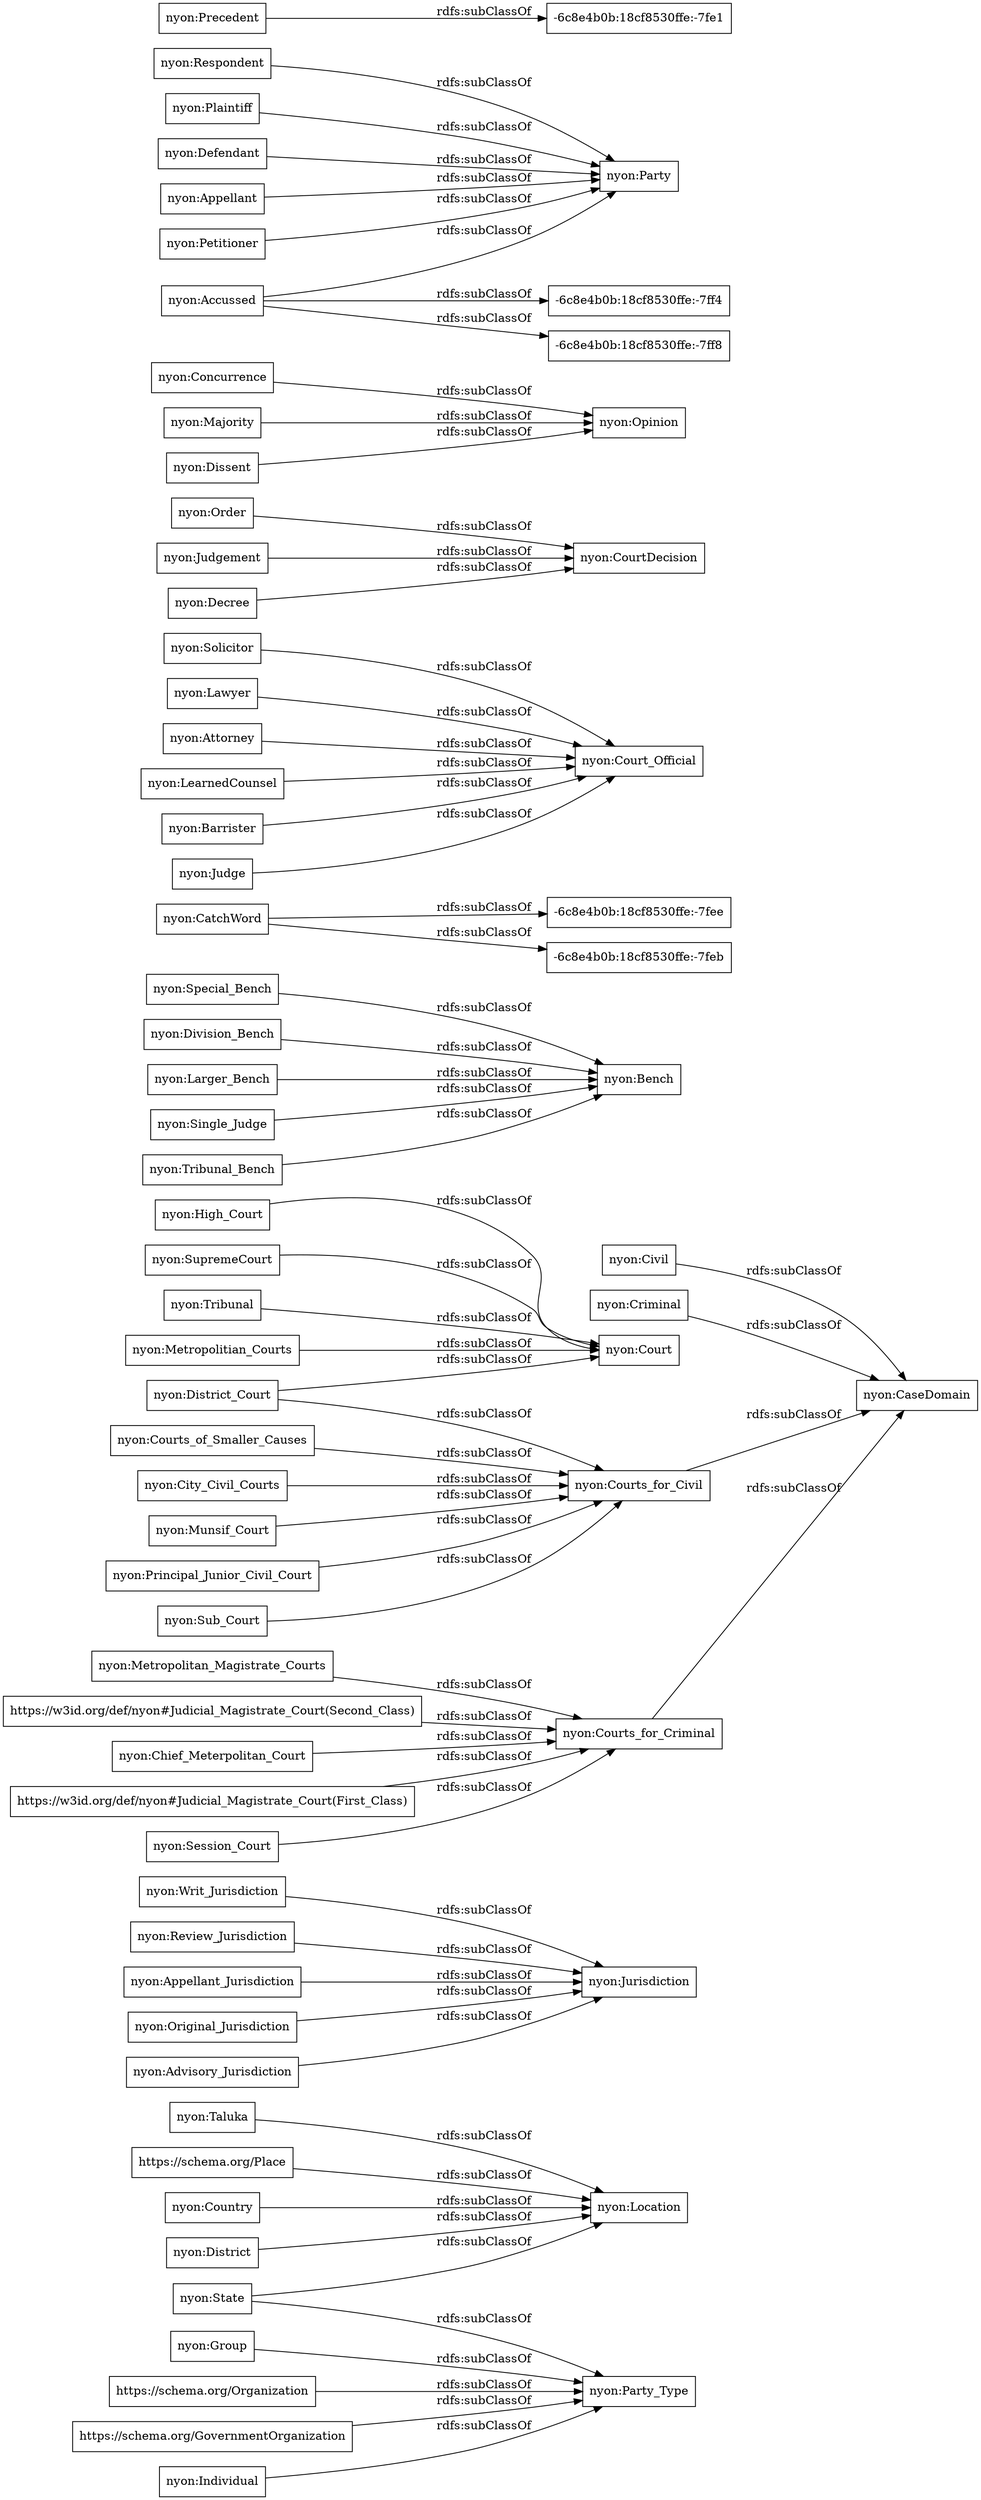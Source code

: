 digraph ar2dtool_diagram { 
rankdir=LR;
size="1000"
node [shape = rectangle, color="black"]; "nyon:Group" "nyon:Writ_Jurisdiction" "nyon:Taluka" "nyon:Civil" "nyon:Special_Bench" "nyon:Review_Jurisdiction" "nyon:Sub_Court" "-6c8e4b0b:18cf8530ffe:-7fee" "nyon:Solicitor" "nyon:Order" "nyon:Lawyer" "nyon:Appellant_Jurisdiction" "nyon:Jurisdiction" "https://schema.org/Place" "-6c8e4b0b:18cf8530ffe:-7feb" "nyon:Opinion" "nyon:Judgement" "nyon:CatchWord" "nyon:Plaintiff" "nyon:Court_Official" "nyon:Country" "nyon:Division_Bench" "nyon:Attorney" "nyon:Party_Type" "nyon:Concurrence" "nyon:SupremeCourt" "nyon:District_Court" "nyon:State" "nyon:Party" "nyon:Larger_Bench" "nyon:District" "nyon:Majority" "nyon:City_Civil_Courts" "nyon:Single_Judge" "https://w3id.org/def/nyon#Judicial_Magistrate_Court(Second_Class)" "nyon:Munsif_Court" "nyon:LearnedCounsel" "nyon:Principal_Junior_Civil_Court" "nyon:CaseDomain" "nyon:Original_Jurisdiction" "nyon:Chief_Meterpolitan_Court" "https://w3id.org/def/nyon#Judicial_Magistrate_Court(First_Class)" "nyon:Defendant" "nyon:Criminal" "nyon:Precedent" "nyon:Tribunal" "nyon:Metropolitian_Courts" "nyon:Barrister" "nyon:Session_Court" "nyon:Individual" "https://schema.org/Organization" "nyon:Appellant" "nyon:Advisory_Jurisdiction" "nyon:Court" "nyon:Bench" "-6c8e4b0b:18cf8530ffe:-7ff4" "nyon:Metropolitan_Magistrate_Courts" "nyon:High_Court" "-6c8e4b0b:18cf8530ffe:-7ff8" "nyon:Judge" "nyon:Tribunal_Bench" "nyon:Petitioner" "nyon:Dissent" "nyon:Accussed" "nyon:Location" "nyon:Courts_for_Civil" "nyon:Courts_of_Smaller_Causes" "https://schema.org/GovernmentOrganization" "nyon:Decree" "nyon:Courts_for_Criminal" "nyon:CourtDecision" "nyon:Respondent" "-6c8e4b0b:18cf8530ffe:-7fe1" ; /*classes style*/
	"nyon:Decree" -> "nyon:CourtDecision" [ label = "rdfs:subClassOf" ];
	"nyon:Individual" -> "nyon:Party_Type" [ label = "rdfs:subClassOf" ];
	"https://schema.org/Place" -> "nyon:Location" [ label = "rdfs:subClassOf" ];
	"nyon:City_Civil_Courts" -> "nyon:Courts_for_Civil" [ label = "rdfs:subClassOf" ];
	"nyon:Country" -> "nyon:Location" [ label = "rdfs:subClassOf" ];
	"nyon:Appellant" -> "nyon:Party" [ label = "rdfs:subClassOf" ];
	"nyon:State" -> "nyon:Party_Type" [ label = "rdfs:subClassOf" ];
	"nyon:State" -> "nyon:Location" [ label = "rdfs:subClassOf" ];
	"nyon:Petitioner" -> "nyon:Party" [ label = "rdfs:subClassOf" ];
	"https://schema.org/GovernmentOrganization" -> "nyon:Party_Type" [ label = "rdfs:subClassOf" ];
	"nyon:Tribunal_Bench" -> "nyon:Bench" [ label = "rdfs:subClassOf" ];
	"nyon:Sub_Court" -> "nyon:Courts_for_Civil" [ label = "rdfs:subClassOf" ];
	"https://schema.org/Organization" -> "nyon:Party_Type" [ label = "rdfs:subClassOf" ];
	"nyon:Civil" -> "nyon:CaseDomain" [ label = "rdfs:subClassOf" ];
	"https://w3id.org/def/nyon#Judicial_Magistrate_Court(Second_Class)" -> "nyon:Courts_for_Criminal" [ label = "rdfs:subClassOf" ];
	"nyon:Respondent" -> "nyon:Party" [ label = "rdfs:subClassOf" ];
	"nyon:Lawyer" -> "nyon:Court_Official" [ label = "rdfs:subClassOf" ];
	"nyon:CatchWord" -> "-6c8e4b0b:18cf8530ffe:-7feb" [ label = "rdfs:subClassOf" ];
	"nyon:CatchWord" -> "-6c8e4b0b:18cf8530ffe:-7fee" [ label = "rdfs:subClassOf" ];
	"nyon:Review_Jurisdiction" -> "nyon:Jurisdiction" [ label = "rdfs:subClassOf" ];
	"nyon:Taluka" -> "nyon:Location" [ label = "rdfs:subClassOf" ];
	"nyon:Concurrence" -> "nyon:Opinion" [ label = "rdfs:subClassOf" ];
	"nyon:Defendant" -> "nyon:Party" [ label = "rdfs:subClassOf" ];
	"nyon:Chief_Meterpolitan_Court" -> "nyon:Courts_for_Criminal" [ label = "rdfs:subClassOf" ];
	"nyon:Original_Jurisdiction" -> "nyon:Jurisdiction" [ label = "rdfs:subClassOf" ];
	"nyon:Judgement" -> "nyon:CourtDecision" [ label = "rdfs:subClassOf" ];
	"nyon:Group" -> "nyon:Party_Type" [ label = "rdfs:subClassOf" ];
	"nyon:Plaintiff" -> "nyon:Party" [ label = "rdfs:subClassOf" ];
	"nyon:District" -> "nyon:Location" [ label = "rdfs:subClassOf" ];
	"nyon:Precedent" -> "-6c8e4b0b:18cf8530ffe:-7fe1" [ label = "rdfs:subClassOf" ];
	"nyon:Writ_Jurisdiction" -> "nyon:Jurisdiction" [ label = "rdfs:subClassOf" ];
	"nyon:District_Court" -> "nyon:Courts_for_Civil" [ label = "rdfs:subClassOf" ];
	"nyon:District_Court" -> "nyon:Court" [ label = "rdfs:subClassOf" ];
	"https://w3id.org/def/nyon#Judicial_Magistrate_Court(First_Class)" -> "nyon:Courts_for_Criminal" [ label = "rdfs:subClassOf" ];
	"nyon:Solicitor" -> "nyon:Court_Official" [ label = "rdfs:subClassOf" ];
	"nyon:High_Court" -> "nyon:Court" [ label = "rdfs:subClassOf" ];
	"nyon:Order" -> "nyon:CourtDecision" [ label = "rdfs:subClassOf" ];
	"nyon:SupremeCourt" -> "nyon:Court" [ label = "rdfs:subClassOf" ];
	"nyon:Larger_Bench" -> "nyon:Bench" [ label = "rdfs:subClassOf" ];
	"nyon:Special_Bench" -> "nyon:Bench" [ label = "rdfs:subClassOf" ];
	"nyon:Barrister" -> "nyon:Court_Official" [ label = "rdfs:subClassOf" ];
	"nyon:Single_Judge" -> "nyon:Bench" [ label = "rdfs:subClassOf" ];
	"nyon:Courts_for_Civil" -> "nyon:CaseDomain" [ label = "rdfs:subClassOf" ];
	"nyon:Appellant_Jurisdiction" -> "nyon:Jurisdiction" [ label = "rdfs:subClassOf" ];
	"nyon:LearnedCounsel" -> "nyon:Court_Official" [ label = "rdfs:subClassOf" ];
	"nyon:Majority" -> "nyon:Opinion" [ label = "rdfs:subClassOf" ];
	"nyon:Criminal" -> "nyon:CaseDomain" [ label = "rdfs:subClassOf" ];
	"nyon:Munsif_Court" -> "nyon:Courts_for_Civil" [ label = "rdfs:subClassOf" ];
	"nyon:Tribunal" -> "nyon:Court" [ label = "rdfs:subClassOf" ];
	"nyon:Principal_Junior_Civil_Court" -> "nyon:Courts_for_Civil" [ label = "rdfs:subClassOf" ];
	"nyon:Judge" -> "nyon:Court_Official" [ label = "rdfs:subClassOf" ];
	"nyon:Courts_for_Criminal" -> "nyon:CaseDomain" [ label = "rdfs:subClassOf" ];
	"nyon:Attorney" -> "nyon:Court_Official" [ label = "rdfs:subClassOf" ];
	"nyon:Courts_of_Smaller_Causes" -> "nyon:Courts_for_Civil" [ label = "rdfs:subClassOf" ];
	"nyon:Metropolitan_Magistrate_Courts" -> "nyon:Courts_for_Criminal" [ label = "rdfs:subClassOf" ];
	"nyon:Accussed" -> "-6c8e4b0b:18cf8530ffe:-7ff4" [ label = "rdfs:subClassOf" ];
	"nyon:Accussed" -> "-6c8e4b0b:18cf8530ffe:-7ff8" [ label = "rdfs:subClassOf" ];
	"nyon:Accussed" -> "nyon:Party" [ label = "rdfs:subClassOf" ];
	"nyon:Advisory_Jurisdiction" -> "nyon:Jurisdiction" [ label = "rdfs:subClassOf" ];
	"nyon:Metropolitian_Courts" -> "nyon:Court" [ label = "rdfs:subClassOf" ];
	"nyon:Dissent" -> "nyon:Opinion" [ label = "rdfs:subClassOf" ];
	"nyon:Division_Bench" -> "nyon:Bench" [ label = "rdfs:subClassOf" ];
	"nyon:Session_Court" -> "nyon:Courts_for_Criminal" [ label = "rdfs:subClassOf" ];

}
